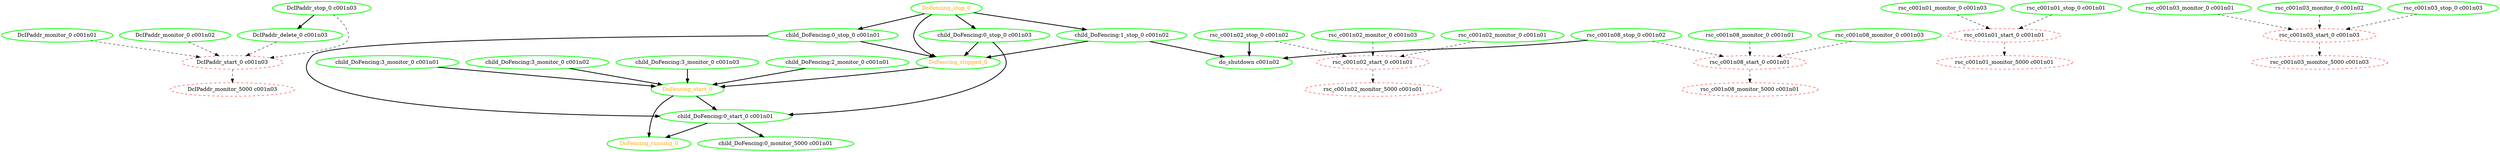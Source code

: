  digraph "g" {
"DcIPaddr_delete_0 c001n03" -> "DcIPaddr_start_0 c001n03" [ style = dashed]
"DcIPaddr_delete_0 c001n03" [ style=bold color="green" fontcolor="black" ]
"DcIPaddr_monitor_0 c001n01" -> "DcIPaddr_start_0 c001n03" [ style = dashed]
"DcIPaddr_monitor_0 c001n01" [ style=bold color="green" fontcolor="black" ]
"DcIPaddr_monitor_0 c001n02" -> "DcIPaddr_start_0 c001n03" [ style = dashed]
"DcIPaddr_monitor_0 c001n02" [ style=bold color="green" fontcolor="black" ]
"DcIPaddr_monitor_5000 c001n03" [ style=dashed color="red" fontcolor="black"]
"DcIPaddr_start_0 c001n03" -> "DcIPaddr_monitor_5000 c001n03" [ style = dashed]
"DcIPaddr_start_0 c001n03" [ style=dashed color="red" fontcolor="black" ]
"DcIPaddr_stop_0 c001n03" -> "DcIPaddr_delete_0 c001n03" [ style = bold]
"DcIPaddr_stop_0 c001n03" -> "DcIPaddr_start_0 c001n03" [ style = dashed]
"DcIPaddr_stop_0 c001n03" [ style=bold color="green" fontcolor="black" ]
"DoFencing_running_0" [ style=bold color="green" fontcolor="orange" ]
"DoFencing_start_0" -> "DoFencing_running_0" [ style = bold]
"DoFencing_start_0" -> "child_DoFencing:0_start_0 c001n01" [ style = bold]
"DoFencing_start_0" [ style=bold color="green" fontcolor="orange" ]
"DoFencing_stop_0" -> "DoFencing_stopped_0" [ style = bold]
"DoFencing_stop_0" -> "child_DoFencing:0_stop_0 c001n01" [ style = bold]
"DoFencing_stop_0" -> "child_DoFencing:0_stop_0 c001n03" [ style = bold]
"DoFencing_stop_0" -> "child_DoFencing:1_stop_0 c001n02" [ style = bold]
"DoFencing_stop_0" [ style=bold color="green" fontcolor="orange" ]
"DoFencing_stopped_0" -> "DoFencing_start_0" [ style = bold]
"DoFencing_stopped_0" [ style=bold color="green" fontcolor="orange" ]
"child_DoFencing:0_monitor_5000 c001n01" [ style=bold color="green" fontcolor="black" ]
"child_DoFencing:0_start_0 c001n01" -> "DoFencing_running_0" [ style = bold]
"child_DoFencing:0_start_0 c001n01" -> "child_DoFencing:0_monitor_5000 c001n01" [ style = bold]
"child_DoFencing:0_start_0 c001n01" [ style=bold color="green" fontcolor="black" ]
"child_DoFencing:0_stop_0 c001n01" -> "DoFencing_stopped_0" [ style = bold]
"child_DoFencing:0_stop_0 c001n01" -> "child_DoFencing:0_start_0 c001n01" [ style = bold]
"child_DoFencing:0_stop_0 c001n01" [ style=bold color="green" fontcolor="black" ]
"child_DoFencing:0_stop_0 c001n03" -> "DoFencing_stopped_0" [ style = bold]
"child_DoFencing:0_stop_0 c001n03" -> "child_DoFencing:0_start_0 c001n01" [ style = bold]
"child_DoFencing:0_stop_0 c001n03" [ style=bold color="green" fontcolor="black" ]
"child_DoFencing:1_stop_0 c001n02" -> "DoFencing_stopped_0" [ style = bold]
"child_DoFencing:1_stop_0 c001n02" -> "do_shutdown c001n02" [ style = bold]
"child_DoFencing:1_stop_0 c001n02" [ style=bold color="green" fontcolor="black" ]
"child_DoFencing:2_monitor_0 c001n01" -> "DoFencing_start_0" [ style = bold]
"child_DoFencing:2_monitor_0 c001n01" [ style=bold color="green" fontcolor="black" ]
"child_DoFencing:3_monitor_0 c001n01" -> "DoFencing_start_0" [ style = bold]
"child_DoFencing:3_monitor_0 c001n01" [ style=bold color="green" fontcolor="black" ]
"child_DoFencing:3_monitor_0 c001n02" -> "DoFencing_start_0" [ style = bold]
"child_DoFencing:3_monitor_0 c001n02" [ style=bold color="green" fontcolor="black" ]
"child_DoFencing:3_monitor_0 c001n03" -> "DoFencing_start_0" [ style = bold]
"child_DoFencing:3_monitor_0 c001n03" [ style=bold color="green" fontcolor="black" ]
"do_shutdown c001n02" [ style=bold color="green" fontcolor="black" ]
"rsc_c001n01_monitor_0 c001n03" -> "rsc_c001n01_start_0 c001n01" [ style = dashed]
"rsc_c001n01_monitor_0 c001n03" [ style=bold color="green" fontcolor="black" ]
"rsc_c001n01_monitor_5000 c001n01" [ style=dashed color="red" fontcolor="black"]
"rsc_c001n01_start_0 c001n01" -> "rsc_c001n01_monitor_5000 c001n01" [ style = dashed]
"rsc_c001n01_start_0 c001n01" [ style=dashed color="red" fontcolor="black" ]
"rsc_c001n01_stop_0 c001n01" -> "rsc_c001n01_start_0 c001n01" [ style = dashed]
"rsc_c001n01_stop_0 c001n01" [ style=bold color="green" fontcolor="black" ]
"rsc_c001n02_monitor_0 c001n01" -> "rsc_c001n02_start_0 c001n01" [ style = dashed]
"rsc_c001n02_monitor_0 c001n01" [ style=bold color="green" fontcolor="black" ]
"rsc_c001n02_monitor_0 c001n03" -> "rsc_c001n02_start_0 c001n01" [ style = dashed]
"rsc_c001n02_monitor_0 c001n03" [ style=bold color="green" fontcolor="black" ]
"rsc_c001n02_monitor_5000 c001n01" [ style=dashed color="red" fontcolor="black" ]
"rsc_c001n02_start_0 c001n01" -> "rsc_c001n02_monitor_5000 c001n01" [ style = dashed]
"rsc_c001n02_start_0 c001n01" [ style=dashed color="red" fontcolor="black" ]
"rsc_c001n02_stop_0 c001n02" -> "do_shutdown c001n02" [ style = bold]
"rsc_c001n02_stop_0 c001n02" -> "rsc_c001n02_start_0 c001n01" [ style = dashed]
"rsc_c001n02_stop_0 c001n02" [ style=bold color="green" fontcolor="black" ]
"rsc_c001n03_monitor_0 c001n01" -> "rsc_c001n03_start_0 c001n03" [ style = dashed]
"rsc_c001n03_monitor_0 c001n01" [ style=bold color="green" fontcolor="black" ]
"rsc_c001n03_monitor_0 c001n02" -> "rsc_c001n03_start_0 c001n03" [ style = dashed]
"rsc_c001n03_monitor_0 c001n02" [ style=bold color="green" fontcolor="black" ]
"rsc_c001n03_monitor_5000 c001n03" [ style=dashed color="red" fontcolor="black"]
"rsc_c001n03_start_0 c001n03" -> "rsc_c001n03_monitor_5000 c001n03" [ style = dashed]
"rsc_c001n03_start_0 c001n03" [ style=dashed color="red" fontcolor="black" ]
"rsc_c001n03_stop_0 c001n03" -> "rsc_c001n03_start_0 c001n03" [ style = dashed]
"rsc_c001n03_stop_0 c001n03" [ style=bold color="green" fontcolor="black" ]
"rsc_c001n08_monitor_0 c001n01" -> "rsc_c001n08_start_0 c001n01" [ style = dashed]
"rsc_c001n08_monitor_0 c001n01" [ style=bold color="green" fontcolor="black" ]
"rsc_c001n08_monitor_0 c001n03" -> "rsc_c001n08_start_0 c001n01" [ style = dashed]
"rsc_c001n08_monitor_0 c001n03" [ style=bold color="green" fontcolor="black" ]
"rsc_c001n08_monitor_5000 c001n01" [ style=dashed color="red" fontcolor="black" ]
"rsc_c001n08_start_0 c001n01" -> "rsc_c001n08_monitor_5000 c001n01" [ style = dashed]
"rsc_c001n08_start_0 c001n01" [ style=dashed color="red" fontcolor="black" ]
"rsc_c001n08_stop_0 c001n02" -> "do_shutdown c001n02" [ style = bold]
"rsc_c001n08_stop_0 c001n02" -> "rsc_c001n08_start_0 c001n01" [ style = dashed]
"rsc_c001n08_stop_0 c001n02" [ style=bold color="green" fontcolor="black" ]
}
